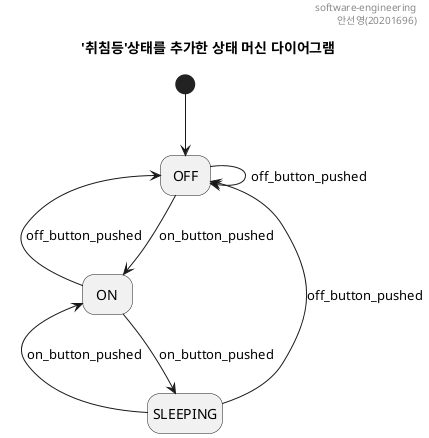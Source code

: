 @startuml statement-merchine-diagram
header software-engineering\n 안선영(20201696)
title '취침등'상태를 추가한 상태 머신 다이어그램

hide empty description
[*] --> OFF
OFF --> OFF : off_button_pushed
OFF <-- ON : off_button_pushed
OFF --> ON : on_button_pushed 
ON <-- SLEEPING : on_button_pushed
ON --> SLEEPING : on_button_pushed
OFF <-- SLEEPING : off_button_pushed
@enduml